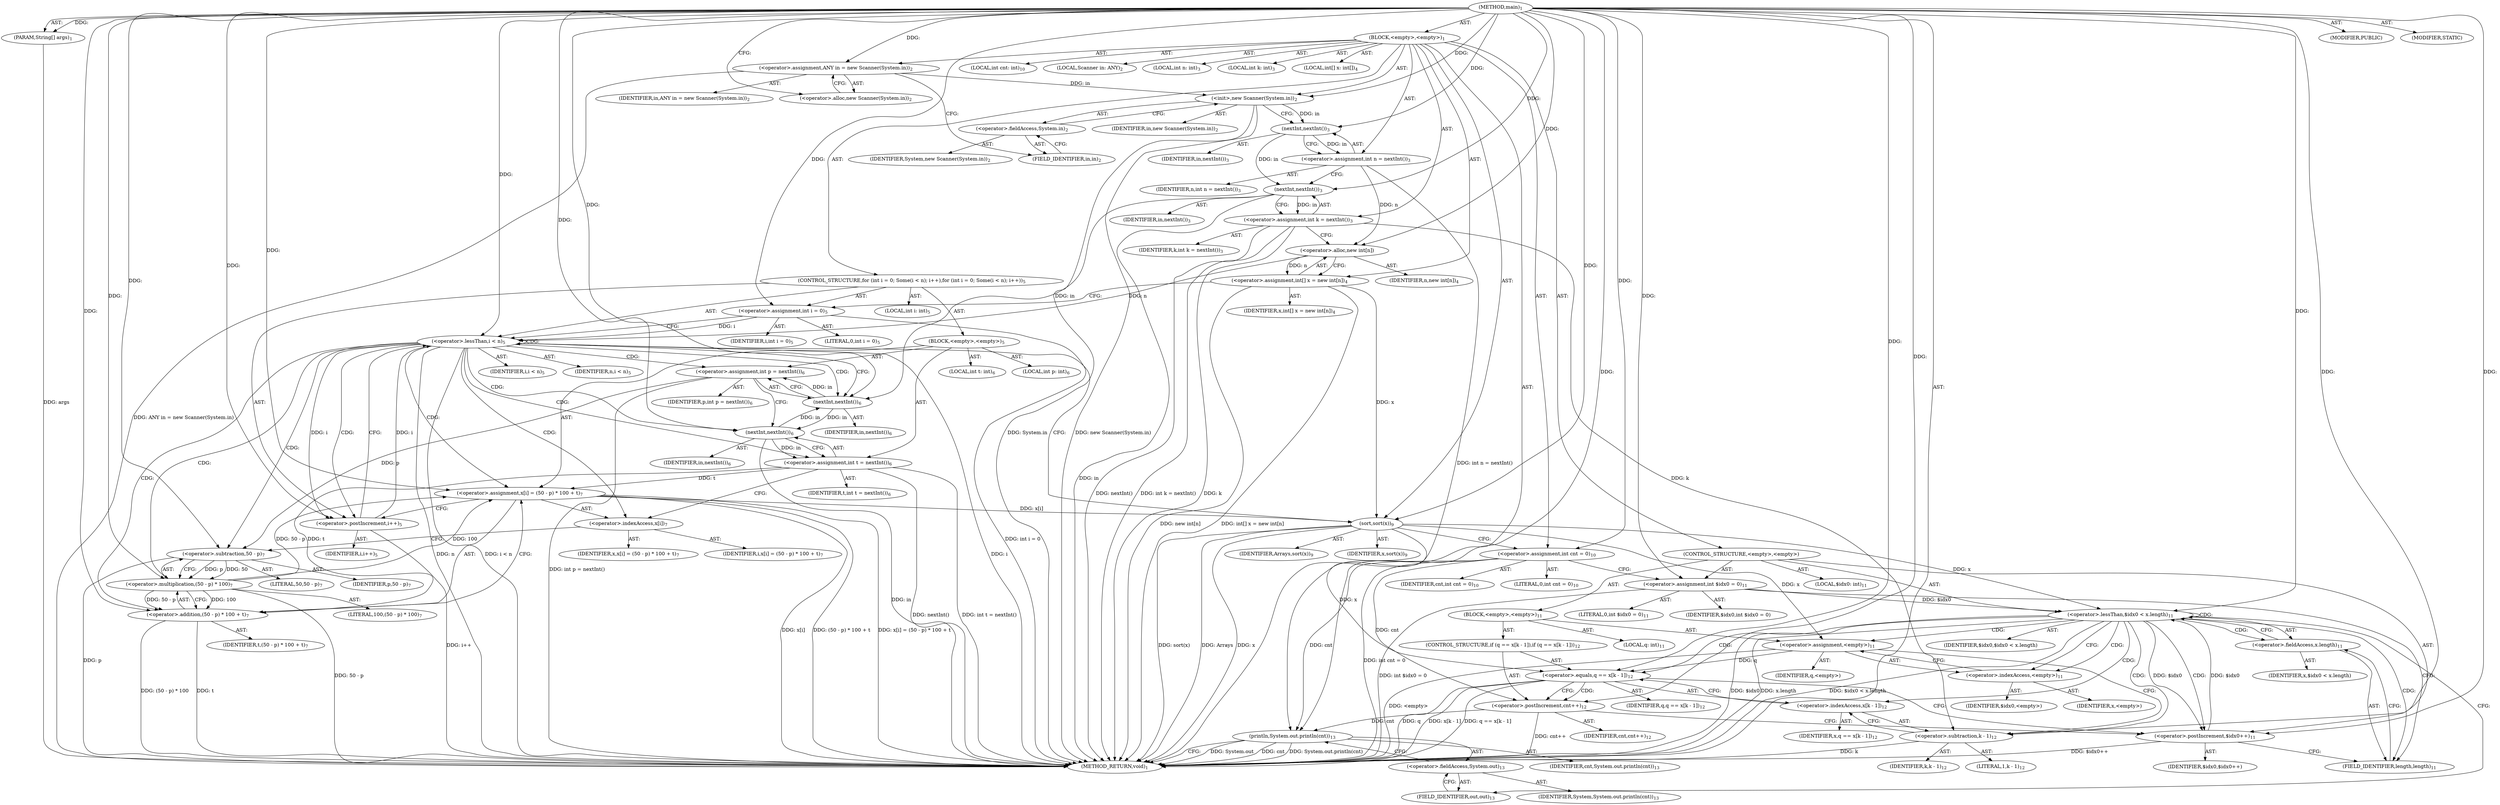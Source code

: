 digraph "main" {  
"19" [label = <(METHOD,main)<SUB>1</SUB>> ]
"20" [label = <(PARAM,String[] args)<SUB>1</SUB>> ]
"21" [label = <(BLOCK,&lt;empty&gt;,&lt;empty&gt;)<SUB>1</SUB>> ]
"4" [label = <(LOCAL,Scanner in: ANY)<SUB>2</SUB>> ]
"22" [label = <(&lt;operator&gt;.assignment,ANY in = new Scanner(System.in))<SUB>2</SUB>> ]
"23" [label = <(IDENTIFIER,in,ANY in = new Scanner(System.in))<SUB>2</SUB>> ]
"24" [label = <(&lt;operator&gt;.alloc,new Scanner(System.in))<SUB>2</SUB>> ]
"25" [label = <(&lt;init&gt;,new Scanner(System.in))<SUB>2</SUB>> ]
"3" [label = <(IDENTIFIER,in,new Scanner(System.in))<SUB>2</SUB>> ]
"26" [label = <(&lt;operator&gt;.fieldAccess,System.in)<SUB>2</SUB>> ]
"27" [label = <(IDENTIFIER,System,new Scanner(System.in))<SUB>2</SUB>> ]
"28" [label = <(FIELD_IDENTIFIER,in,in)<SUB>2</SUB>> ]
"29" [label = <(LOCAL,int n: int)<SUB>3</SUB>> ]
"30" [label = <(LOCAL,int k: int)<SUB>3</SUB>> ]
"31" [label = <(&lt;operator&gt;.assignment,int n = nextInt())<SUB>3</SUB>> ]
"32" [label = <(IDENTIFIER,n,int n = nextInt())<SUB>3</SUB>> ]
"33" [label = <(nextInt,nextInt())<SUB>3</SUB>> ]
"34" [label = <(IDENTIFIER,in,nextInt())<SUB>3</SUB>> ]
"35" [label = <(&lt;operator&gt;.assignment,int k = nextInt())<SUB>3</SUB>> ]
"36" [label = <(IDENTIFIER,k,int k = nextInt())<SUB>3</SUB>> ]
"37" [label = <(nextInt,nextInt())<SUB>3</SUB>> ]
"38" [label = <(IDENTIFIER,in,nextInt())<SUB>3</SUB>> ]
"39" [label = <(LOCAL,int[] x: int[])<SUB>4</SUB>> ]
"40" [label = <(&lt;operator&gt;.assignment,int[] x = new int[n])<SUB>4</SUB>> ]
"41" [label = <(IDENTIFIER,x,int[] x = new int[n])<SUB>4</SUB>> ]
"42" [label = <(&lt;operator&gt;.alloc,new int[n])> ]
"43" [label = <(IDENTIFIER,n,new int[n])<SUB>4</SUB>> ]
"44" [label = <(CONTROL_STRUCTURE,for (int i = 0; Some(i &lt; n); i++),for (int i = 0; Some(i &lt; n); i++))<SUB>5</SUB>> ]
"45" [label = <(LOCAL,int i: int)<SUB>5</SUB>> ]
"46" [label = <(&lt;operator&gt;.assignment,int i = 0)<SUB>5</SUB>> ]
"47" [label = <(IDENTIFIER,i,int i = 0)<SUB>5</SUB>> ]
"48" [label = <(LITERAL,0,int i = 0)<SUB>5</SUB>> ]
"49" [label = <(&lt;operator&gt;.lessThan,i &lt; n)<SUB>5</SUB>> ]
"50" [label = <(IDENTIFIER,i,i &lt; n)<SUB>5</SUB>> ]
"51" [label = <(IDENTIFIER,n,i &lt; n)<SUB>5</SUB>> ]
"52" [label = <(&lt;operator&gt;.postIncrement,i++)<SUB>5</SUB>> ]
"53" [label = <(IDENTIFIER,i,i++)<SUB>5</SUB>> ]
"54" [label = <(BLOCK,&lt;empty&gt;,&lt;empty&gt;)<SUB>5</SUB>> ]
"55" [label = <(LOCAL,int p: int)<SUB>6</SUB>> ]
"56" [label = <(LOCAL,int t: int)<SUB>6</SUB>> ]
"57" [label = <(&lt;operator&gt;.assignment,int p = nextInt())<SUB>6</SUB>> ]
"58" [label = <(IDENTIFIER,p,int p = nextInt())<SUB>6</SUB>> ]
"59" [label = <(nextInt,nextInt())<SUB>6</SUB>> ]
"60" [label = <(IDENTIFIER,in,nextInt())<SUB>6</SUB>> ]
"61" [label = <(&lt;operator&gt;.assignment,int t = nextInt())<SUB>6</SUB>> ]
"62" [label = <(IDENTIFIER,t,int t = nextInt())<SUB>6</SUB>> ]
"63" [label = <(nextInt,nextInt())<SUB>6</SUB>> ]
"64" [label = <(IDENTIFIER,in,nextInt())<SUB>6</SUB>> ]
"65" [label = <(&lt;operator&gt;.assignment,x[i] = (50 - p) * 100 + t)<SUB>7</SUB>> ]
"66" [label = <(&lt;operator&gt;.indexAccess,x[i])<SUB>7</SUB>> ]
"67" [label = <(IDENTIFIER,x,x[i] = (50 - p) * 100 + t)<SUB>7</SUB>> ]
"68" [label = <(IDENTIFIER,i,x[i] = (50 - p) * 100 + t)<SUB>7</SUB>> ]
"69" [label = <(&lt;operator&gt;.addition,(50 - p) * 100 + t)<SUB>7</SUB>> ]
"70" [label = <(&lt;operator&gt;.multiplication,(50 - p) * 100)<SUB>7</SUB>> ]
"71" [label = <(&lt;operator&gt;.subtraction,50 - p)<SUB>7</SUB>> ]
"72" [label = <(LITERAL,50,50 - p)<SUB>7</SUB>> ]
"73" [label = <(IDENTIFIER,p,50 - p)<SUB>7</SUB>> ]
"74" [label = <(LITERAL,100,(50 - p) * 100)<SUB>7</SUB>> ]
"75" [label = <(IDENTIFIER,t,(50 - p) * 100 + t)<SUB>7</SUB>> ]
"76" [label = <(sort,sort(x))<SUB>9</SUB>> ]
"77" [label = <(IDENTIFIER,Arrays,sort(x))<SUB>9</SUB>> ]
"78" [label = <(IDENTIFIER,x,sort(x))<SUB>9</SUB>> ]
"79" [label = <(LOCAL,int cnt: int)<SUB>10</SUB>> ]
"80" [label = <(&lt;operator&gt;.assignment,int cnt = 0)<SUB>10</SUB>> ]
"81" [label = <(IDENTIFIER,cnt,int cnt = 0)<SUB>10</SUB>> ]
"82" [label = <(LITERAL,0,int cnt = 0)<SUB>10</SUB>> ]
"83" [label = <(CONTROL_STRUCTURE,&lt;empty&gt;,&lt;empty&gt;)> ]
"84" [label = <(LOCAL,$idx0: int)<SUB>11</SUB>> ]
"85" [label = <(&lt;operator&gt;.assignment,int $idx0 = 0)<SUB>11</SUB>> ]
"86" [label = <(IDENTIFIER,$idx0,int $idx0 = 0)> ]
"87" [label = <(LITERAL,0,int $idx0 = 0)<SUB>11</SUB>> ]
"88" [label = <(&lt;operator&gt;.lessThan,$idx0 &lt; x.length)<SUB>11</SUB>> ]
"89" [label = <(IDENTIFIER,$idx0,$idx0 &lt; x.length)> ]
"90" [label = <(&lt;operator&gt;.fieldAccess,x.length)<SUB>11</SUB>> ]
"91" [label = <(IDENTIFIER,x,$idx0 &lt; x.length)> ]
"92" [label = <(FIELD_IDENTIFIER,length,length)<SUB>11</SUB>> ]
"93" [label = <(&lt;operator&gt;.postIncrement,$idx0++)<SUB>11</SUB>> ]
"94" [label = <(IDENTIFIER,$idx0,$idx0++)> ]
"95" [label = <(BLOCK,&lt;empty&gt;,&lt;empty&gt;)<SUB>11</SUB>> ]
"96" [label = <(LOCAL,q: int)<SUB>11</SUB>> ]
"97" [label = <(&lt;operator&gt;.assignment,&lt;empty&gt;)<SUB>11</SUB>> ]
"98" [label = <(IDENTIFIER,q,&lt;empty&gt;)> ]
"99" [label = <(&lt;operator&gt;.indexAccess,&lt;empty&gt;)<SUB>11</SUB>> ]
"100" [label = <(IDENTIFIER,x,&lt;empty&gt;)> ]
"101" [label = <(IDENTIFIER,$idx0,&lt;empty&gt;)> ]
"102" [label = <(CONTROL_STRUCTURE,if (q == x[k - 1]),if (q == x[k - 1]))<SUB>12</SUB>> ]
"103" [label = <(&lt;operator&gt;.equals,q == x[k - 1])<SUB>12</SUB>> ]
"104" [label = <(IDENTIFIER,q,q == x[k - 1])<SUB>12</SUB>> ]
"105" [label = <(&lt;operator&gt;.indexAccess,x[k - 1])<SUB>12</SUB>> ]
"106" [label = <(IDENTIFIER,x,q == x[k - 1])<SUB>12</SUB>> ]
"107" [label = <(&lt;operator&gt;.subtraction,k - 1)<SUB>12</SUB>> ]
"108" [label = <(IDENTIFIER,k,k - 1)<SUB>12</SUB>> ]
"109" [label = <(LITERAL,1,k - 1)<SUB>12</SUB>> ]
"110" [label = <(&lt;operator&gt;.postIncrement,cnt++)<SUB>12</SUB>> ]
"111" [label = <(IDENTIFIER,cnt,cnt++)<SUB>12</SUB>> ]
"112" [label = <(println,System.out.println(cnt))<SUB>13</SUB>> ]
"113" [label = <(&lt;operator&gt;.fieldAccess,System.out)<SUB>13</SUB>> ]
"114" [label = <(IDENTIFIER,System,System.out.println(cnt))<SUB>13</SUB>> ]
"115" [label = <(FIELD_IDENTIFIER,out,out)<SUB>13</SUB>> ]
"116" [label = <(IDENTIFIER,cnt,System.out.println(cnt))<SUB>13</SUB>> ]
"117" [label = <(MODIFIER,PUBLIC)> ]
"118" [label = <(MODIFIER,STATIC)> ]
"119" [label = <(METHOD_RETURN,void)<SUB>1</SUB>> ]
  "19" -> "20"  [ label = "AST: "] 
  "19" -> "21"  [ label = "AST: "] 
  "19" -> "117"  [ label = "AST: "] 
  "19" -> "118"  [ label = "AST: "] 
  "19" -> "119"  [ label = "AST: "] 
  "21" -> "4"  [ label = "AST: "] 
  "21" -> "22"  [ label = "AST: "] 
  "21" -> "25"  [ label = "AST: "] 
  "21" -> "29"  [ label = "AST: "] 
  "21" -> "30"  [ label = "AST: "] 
  "21" -> "31"  [ label = "AST: "] 
  "21" -> "35"  [ label = "AST: "] 
  "21" -> "39"  [ label = "AST: "] 
  "21" -> "40"  [ label = "AST: "] 
  "21" -> "44"  [ label = "AST: "] 
  "21" -> "76"  [ label = "AST: "] 
  "21" -> "79"  [ label = "AST: "] 
  "21" -> "80"  [ label = "AST: "] 
  "21" -> "83"  [ label = "AST: "] 
  "21" -> "112"  [ label = "AST: "] 
  "22" -> "23"  [ label = "AST: "] 
  "22" -> "24"  [ label = "AST: "] 
  "25" -> "3"  [ label = "AST: "] 
  "25" -> "26"  [ label = "AST: "] 
  "26" -> "27"  [ label = "AST: "] 
  "26" -> "28"  [ label = "AST: "] 
  "31" -> "32"  [ label = "AST: "] 
  "31" -> "33"  [ label = "AST: "] 
  "33" -> "34"  [ label = "AST: "] 
  "35" -> "36"  [ label = "AST: "] 
  "35" -> "37"  [ label = "AST: "] 
  "37" -> "38"  [ label = "AST: "] 
  "40" -> "41"  [ label = "AST: "] 
  "40" -> "42"  [ label = "AST: "] 
  "42" -> "43"  [ label = "AST: "] 
  "44" -> "45"  [ label = "AST: "] 
  "44" -> "46"  [ label = "AST: "] 
  "44" -> "49"  [ label = "AST: "] 
  "44" -> "52"  [ label = "AST: "] 
  "44" -> "54"  [ label = "AST: "] 
  "46" -> "47"  [ label = "AST: "] 
  "46" -> "48"  [ label = "AST: "] 
  "49" -> "50"  [ label = "AST: "] 
  "49" -> "51"  [ label = "AST: "] 
  "52" -> "53"  [ label = "AST: "] 
  "54" -> "55"  [ label = "AST: "] 
  "54" -> "56"  [ label = "AST: "] 
  "54" -> "57"  [ label = "AST: "] 
  "54" -> "61"  [ label = "AST: "] 
  "54" -> "65"  [ label = "AST: "] 
  "57" -> "58"  [ label = "AST: "] 
  "57" -> "59"  [ label = "AST: "] 
  "59" -> "60"  [ label = "AST: "] 
  "61" -> "62"  [ label = "AST: "] 
  "61" -> "63"  [ label = "AST: "] 
  "63" -> "64"  [ label = "AST: "] 
  "65" -> "66"  [ label = "AST: "] 
  "65" -> "69"  [ label = "AST: "] 
  "66" -> "67"  [ label = "AST: "] 
  "66" -> "68"  [ label = "AST: "] 
  "69" -> "70"  [ label = "AST: "] 
  "69" -> "75"  [ label = "AST: "] 
  "70" -> "71"  [ label = "AST: "] 
  "70" -> "74"  [ label = "AST: "] 
  "71" -> "72"  [ label = "AST: "] 
  "71" -> "73"  [ label = "AST: "] 
  "76" -> "77"  [ label = "AST: "] 
  "76" -> "78"  [ label = "AST: "] 
  "80" -> "81"  [ label = "AST: "] 
  "80" -> "82"  [ label = "AST: "] 
  "83" -> "84"  [ label = "AST: "] 
  "83" -> "85"  [ label = "AST: "] 
  "83" -> "88"  [ label = "AST: "] 
  "83" -> "93"  [ label = "AST: "] 
  "83" -> "95"  [ label = "AST: "] 
  "85" -> "86"  [ label = "AST: "] 
  "85" -> "87"  [ label = "AST: "] 
  "88" -> "89"  [ label = "AST: "] 
  "88" -> "90"  [ label = "AST: "] 
  "90" -> "91"  [ label = "AST: "] 
  "90" -> "92"  [ label = "AST: "] 
  "93" -> "94"  [ label = "AST: "] 
  "95" -> "96"  [ label = "AST: "] 
  "95" -> "97"  [ label = "AST: "] 
  "95" -> "102"  [ label = "AST: "] 
  "97" -> "98"  [ label = "AST: "] 
  "97" -> "99"  [ label = "AST: "] 
  "99" -> "100"  [ label = "AST: "] 
  "99" -> "101"  [ label = "AST: "] 
  "102" -> "103"  [ label = "AST: "] 
  "102" -> "110"  [ label = "AST: "] 
  "103" -> "104"  [ label = "AST: "] 
  "103" -> "105"  [ label = "AST: "] 
  "105" -> "106"  [ label = "AST: "] 
  "105" -> "107"  [ label = "AST: "] 
  "107" -> "108"  [ label = "AST: "] 
  "107" -> "109"  [ label = "AST: "] 
  "110" -> "111"  [ label = "AST: "] 
  "112" -> "113"  [ label = "AST: "] 
  "112" -> "116"  [ label = "AST: "] 
  "113" -> "114"  [ label = "AST: "] 
  "113" -> "115"  [ label = "AST: "] 
  "22" -> "28"  [ label = "CFG: "] 
  "25" -> "33"  [ label = "CFG: "] 
  "31" -> "37"  [ label = "CFG: "] 
  "35" -> "42"  [ label = "CFG: "] 
  "40" -> "46"  [ label = "CFG: "] 
  "76" -> "80"  [ label = "CFG: "] 
  "80" -> "85"  [ label = "CFG: "] 
  "112" -> "119"  [ label = "CFG: "] 
  "24" -> "22"  [ label = "CFG: "] 
  "26" -> "25"  [ label = "CFG: "] 
  "33" -> "31"  [ label = "CFG: "] 
  "37" -> "35"  [ label = "CFG: "] 
  "42" -> "40"  [ label = "CFG: "] 
  "46" -> "49"  [ label = "CFG: "] 
  "49" -> "59"  [ label = "CFG: "] 
  "49" -> "76"  [ label = "CFG: "] 
  "52" -> "49"  [ label = "CFG: "] 
  "85" -> "92"  [ label = "CFG: "] 
  "88" -> "99"  [ label = "CFG: "] 
  "88" -> "115"  [ label = "CFG: "] 
  "93" -> "92"  [ label = "CFG: "] 
  "113" -> "112"  [ label = "CFG: "] 
  "28" -> "26"  [ label = "CFG: "] 
  "57" -> "63"  [ label = "CFG: "] 
  "61" -> "66"  [ label = "CFG: "] 
  "65" -> "52"  [ label = "CFG: "] 
  "90" -> "88"  [ label = "CFG: "] 
  "97" -> "107"  [ label = "CFG: "] 
  "115" -> "113"  [ label = "CFG: "] 
  "59" -> "57"  [ label = "CFG: "] 
  "63" -> "61"  [ label = "CFG: "] 
  "66" -> "71"  [ label = "CFG: "] 
  "69" -> "65"  [ label = "CFG: "] 
  "92" -> "90"  [ label = "CFG: "] 
  "99" -> "97"  [ label = "CFG: "] 
  "103" -> "110"  [ label = "CFG: "] 
  "103" -> "93"  [ label = "CFG: "] 
  "110" -> "93"  [ label = "CFG: "] 
  "70" -> "69"  [ label = "CFG: "] 
  "105" -> "103"  [ label = "CFG: "] 
  "71" -> "70"  [ label = "CFG: "] 
  "107" -> "105"  [ label = "CFG: "] 
  "19" -> "24"  [ label = "CFG: "] 
  "20" -> "119"  [ label = "DDG: args"] 
  "22" -> "119"  [ label = "DDG: ANY in = new Scanner(System.in)"] 
  "25" -> "119"  [ label = "DDG: System.in"] 
  "25" -> "119"  [ label = "DDG: new Scanner(System.in)"] 
  "31" -> "119"  [ label = "DDG: int n = nextInt()"] 
  "35" -> "119"  [ label = "DDG: k"] 
  "37" -> "119"  [ label = "DDG: in"] 
  "35" -> "119"  [ label = "DDG: nextInt()"] 
  "35" -> "119"  [ label = "DDG: int k = nextInt()"] 
  "40" -> "119"  [ label = "DDG: new int[n]"] 
  "40" -> "119"  [ label = "DDG: int[] x = new int[n]"] 
  "46" -> "119"  [ label = "DDG: int i = 0"] 
  "49" -> "119"  [ label = "DDG: i"] 
  "49" -> "119"  [ label = "DDG: n"] 
  "49" -> "119"  [ label = "DDG: i &lt; n"] 
  "76" -> "119"  [ label = "DDG: x"] 
  "76" -> "119"  [ label = "DDG: sort(x)"] 
  "80" -> "119"  [ label = "DDG: int cnt = 0"] 
  "85" -> "119"  [ label = "DDG: int $idx0 = 0"] 
  "88" -> "119"  [ label = "DDG: $idx0"] 
  "88" -> "119"  [ label = "DDG: x.length"] 
  "88" -> "119"  [ label = "DDG: $idx0 &lt; x.length"] 
  "112" -> "119"  [ label = "DDG: System.out"] 
  "112" -> "119"  [ label = "DDG: cnt"] 
  "112" -> "119"  [ label = "DDG: System.out.println(cnt)"] 
  "97" -> "119"  [ label = "DDG: &lt;empty&gt;"] 
  "103" -> "119"  [ label = "DDG: q"] 
  "107" -> "119"  [ label = "DDG: k"] 
  "103" -> "119"  [ label = "DDG: x[k - 1]"] 
  "103" -> "119"  [ label = "DDG: q == x[k - 1]"] 
  "110" -> "119"  [ label = "DDG: cnt++"] 
  "93" -> "119"  [ label = "DDG: $idx0++"] 
  "57" -> "119"  [ label = "DDG: int p = nextInt()"] 
  "63" -> "119"  [ label = "DDG: in"] 
  "61" -> "119"  [ label = "DDG: nextInt()"] 
  "61" -> "119"  [ label = "DDG: int t = nextInt()"] 
  "65" -> "119"  [ label = "DDG: x[i]"] 
  "71" -> "119"  [ label = "DDG: p"] 
  "70" -> "119"  [ label = "DDG: 50 - p"] 
  "69" -> "119"  [ label = "DDG: (50 - p) * 100"] 
  "69" -> "119"  [ label = "DDG: t"] 
  "65" -> "119"  [ label = "DDG: (50 - p) * 100 + t"] 
  "65" -> "119"  [ label = "DDG: x[i] = (50 - p) * 100 + t"] 
  "52" -> "119"  [ label = "DDG: i++"] 
  "76" -> "119"  [ label = "DDG: Arrays"] 
  "19" -> "20"  [ label = "DDG: "] 
  "19" -> "22"  [ label = "DDG: "] 
  "33" -> "31"  [ label = "DDG: in"] 
  "37" -> "35"  [ label = "DDG: in"] 
  "42" -> "40"  [ label = "DDG: n"] 
  "19" -> "80"  [ label = "DDG: "] 
  "22" -> "25"  [ label = "DDG: in"] 
  "19" -> "25"  [ label = "DDG: "] 
  "19" -> "46"  [ label = "DDG: "] 
  "19" -> "76"  [ label = "DDG: "] 
  "40" -> "76"  [ label = "DDG: x"] 
  "65" -> "76"  [ label = "DDG: x[i]"] 
  "19" -> "85"  [ label = "DDG: "] 
  "80" -> "112"  [ label = "DDG: cnt"] 
  "110" -> "112"  [ label = "DDG: cnt"] 
  "19" -> "112"  [ label = "DDG: "] 
  "25" -> "33"  [ label = "DDG: in"] 
  "19" -> "33"  [ label = "DDG: "] 
  "33" -> "37"  [ label = "DDG: in"] 
  "19" -> "37"  [ label = "DDG: "] 
  "31" -> "42"  [ label = "DDG: n"] 
  "19" -> "42"  [ label = "DDG: "] 
  "46" -> "49"  [ label = "DDG: i"] 
  "52" -> "49"  [ label = "DDG: i"] 
  "19" -> "49"  [ label = "DDG: "] 
  "42" -> "49"  [ label = "DDG: n"] 
  "49" -> "52"  [ label = "DDG: i"] 
  "19" -> "52"  [ label = "DDG: "] 
  "59" -> "57"  [ label = "DDG: in"] 
  "63" -> "61"  [ label = "DDG: in"] 
  "70" -> "65"  [ label = "DDG: 50 - p"] 
  "70" -> "65"  [ label = "DDG: 100"] 
  "61" -> "65"  [ label = "DDG: t"] 
  "19" -> "65"  [ label = "DDG: "] 
  "85" -> "88"  [ label = "DDG: $idx0"] 
  "93" -> "88"  [ label = "DDG: $idx0"] 
  "19" -> "88"  [ label = "DDG: "] 
  "76" -> "88"  [ label = "DDG: x"] 
  "88" -> "93"  [ label = "DDG: $idx0"] 
  "19" -> "93"  [ label = "DDG: "] 
  "76" -> "97"  [ label = "DDG: x"] 
  "37" -> "59"  [ label = "DDG: in"] 
  "63" -> "59"  [ label = "DDG: in"] 
  "19" -> "59"  [ label = "DDG: "] 
  "59" -> "63"  [ label = "DDG: in"] 
  "19" -> "63"  [ label = "DDG: "] 
  "70" -> "69"  [ label = "DDG: 50 - p"] 
  "70" -> "69"  [ label = "DDG: 100"] 
  "61" -> "69"  [ label = "DDG: t"] 
  "19" -> "69"  [ label = "DDG: "] 
  "97" -> "103"  [ label = "DDG: q"] 
  "19" -> "103"  [ label = "DDG: "] 
  "76" -> "103"  [ label = "DDG: x"] 
  "80" -> "110"  [ label = "DDG: cnt"] 
  "19" -> "110"  [ label = "DDG: "] 
  "71" -> "70"  [ label = "DDG: 50"] 
  "71" -> "70"  [ label = "DDG: p"] 
  "19" -> "70"  [ label = "DDG: "] 
  "19" -> "71"  [ label = "DDG: "] 
  "57" -> "71"  [ label = "DDG: p"] 
  "35" -> "107"  [ label = "DDG: k"] 
  "19" -> "107"  [ label = "DDG: "] 
  "49" -> "49"  [ label = "CDG: "] 
  "49" -> "61"  [ label = "CDG: "] 
  "49" -> "57"  [ label = "CDG: "] 
  "49" -> "66"  [ label = "CDG: "] 
  "49" -> "71"  [ label = "CDG: "] 
  "49" -> "52"  [ label = "CDG: "] 
  "49" -> "69"  [ label = "CDG: "] 
  "49" -> "70"  [ label = "CDG: "] 
  "49" -> "63"  [ label = "CDG: "] 
  "49" -> "65"  [ label = "CDG: "] 
  "49" -> "59"  [ label = "CDG: "] 
  "88" -> "107"  [ label = "CDG: "] 
  "88" -> "105"  [ label = "CDG: "] 
  "88" -> "99"  [ label = "CDG: "] 
  "88" -> "103"  [ label = "CDG: "] 
  "88" -> "88"  [ label = "CDG: "] 
  "88" -> "92"  [ label = "CDG: "] 
  "88" -> "97"  [ label = "CDG: "] 
  "88" -> "93"  [ label = "CDG: "] 
  "88" -> "90"  [ label = "CDG: "] 
  "103" -> "110"  [ label = "CDG: "] 
}
